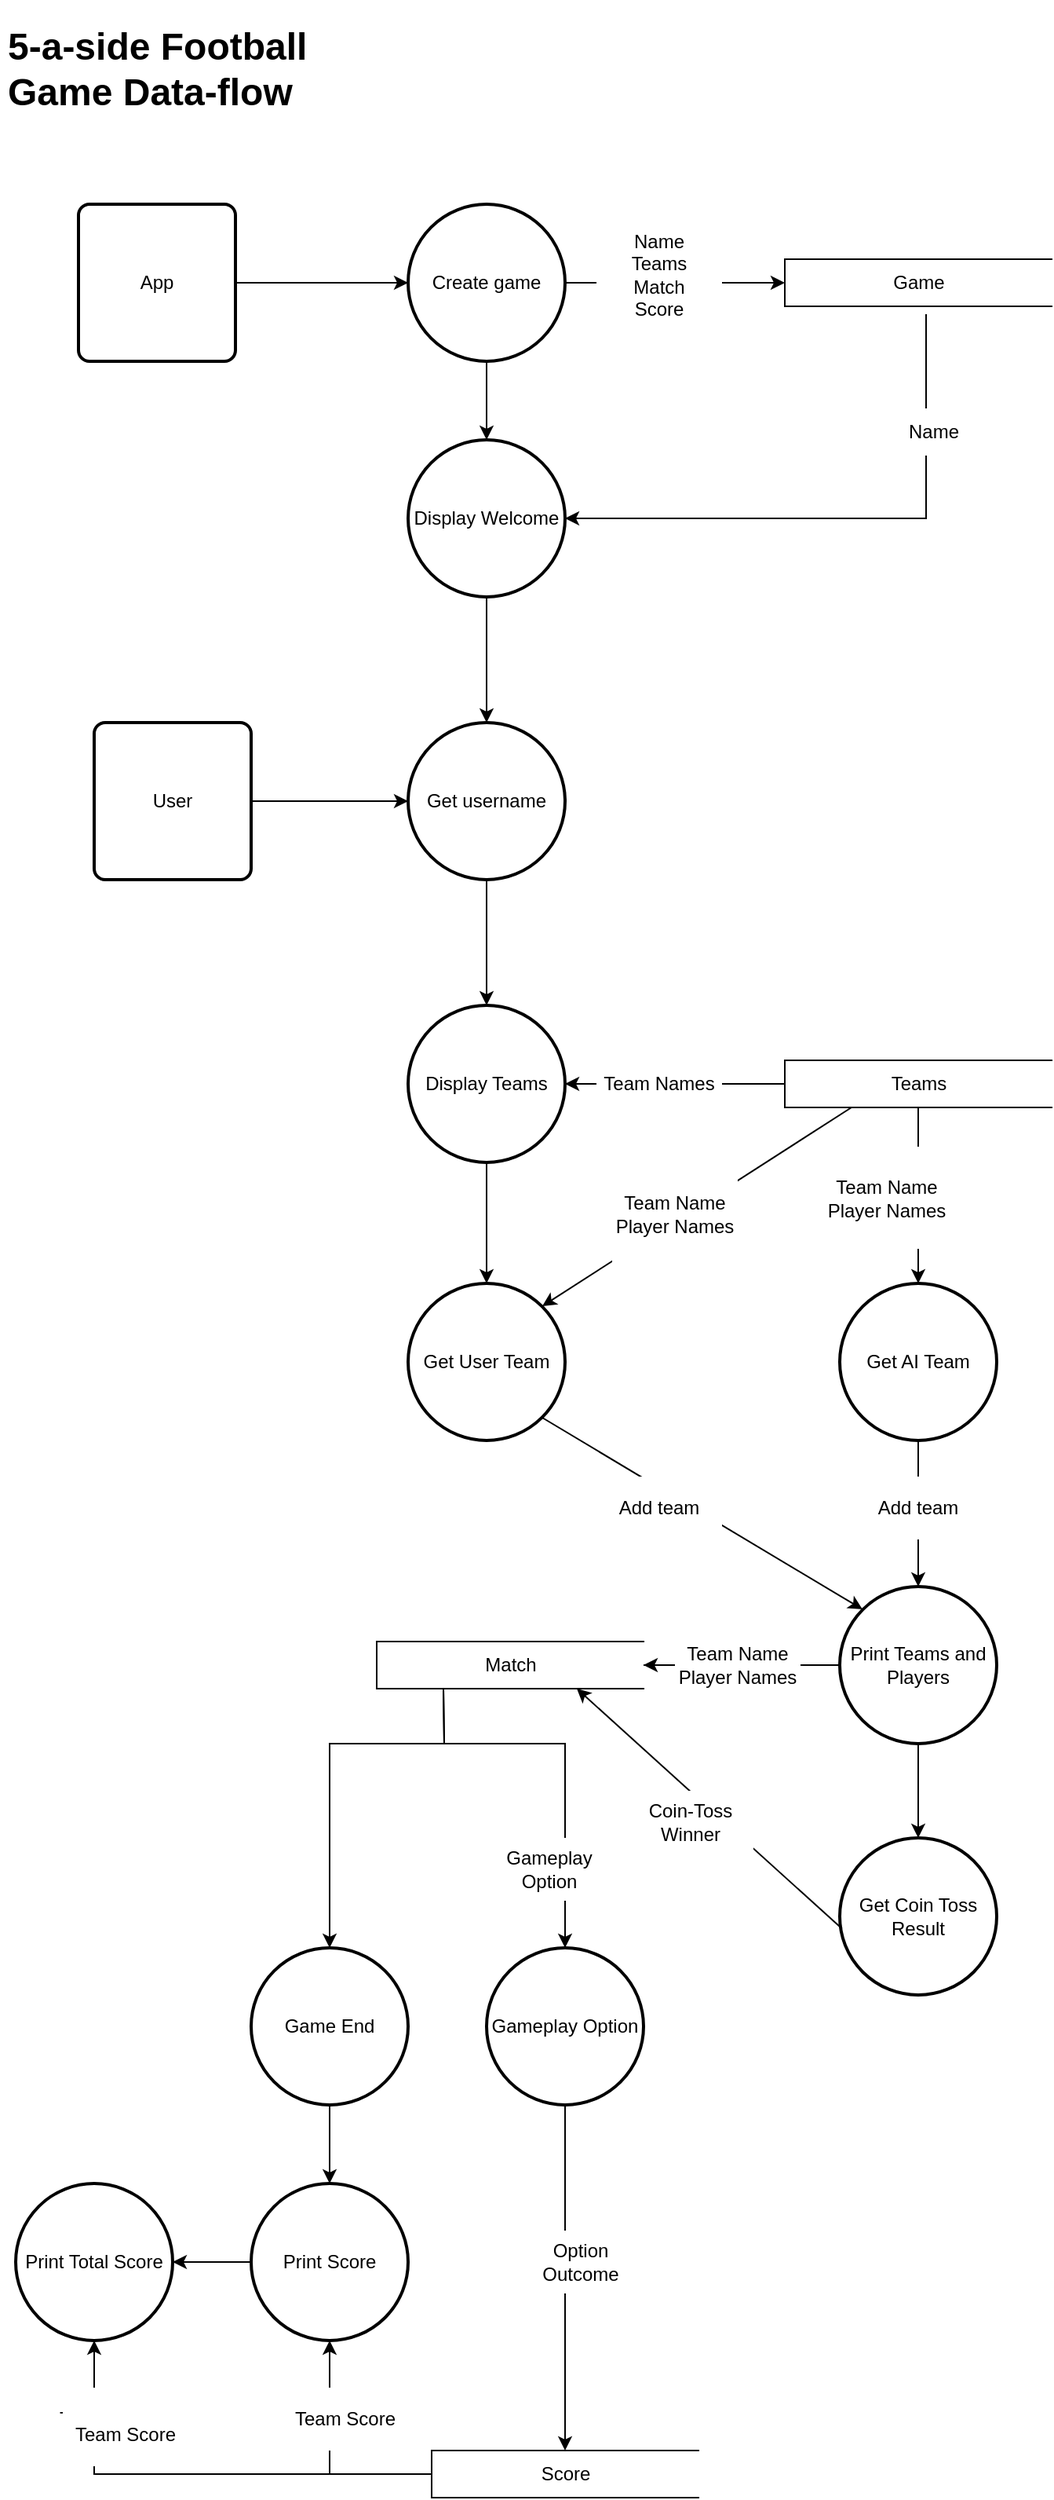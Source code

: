 <mxfile version="15.8.9" type="device"><diagram id="7En2sO-2Jk7Gg1pljkpY" name="Page-1"><mxGraphModel dx="1038" dy="489" grid="1" gridSize="10" guides="1" tooltips="1" connect="1" arrows="1" fold="1" page="1" pageScale="1" pageWidth="1169" pageHeight="827" math="0" shadow="0"><root><mxCell id="0"/><mxCell id="1" parent="0"/><mxCell id="9Q53_2FYMakE8OvdwxDR-1" value="&lt;h1&gt;5-a-side Football Game Data-flow&lt;/h1&gt;&lt;p&gt;&lt;br&gt;&lt;/p&gt;" style="text;html=1;strokeColor=none;fillColor=none;spacing=5;spacingTop=-20;whiteSpace=wrap;overflow=hidden;rounded=0;" vertex="1" parent="1"><mxGeometry x="20" y="20" width="240" height="80" as="geometry"/></mxCell><mxCell id="9Q53_2FYMakE8OvdwxDR-3" value="App" style="rounded=1;whiteSpace=wrap;html=1;absoluteArcSize=1;arcSize=14;strokeWidth=2;" vertex="1" parent="1"><mxGeometry x="70" y="140" width="100" height="100" as="geometry"/></mxCell><mxCell id="9Q53_2FYMakE8OvdwxDR-5" value="Create game" style="strokeWidth=2;html=1;shape=mxgraph.flowchart.start_2;whiteSpace=wrap;" vertex="1" parent="1"><mxGeometry x="280" y="140" width="100" height="100" as="geometry"/></mxCell><mxCell id="9Q53_2FYMakE8OvdwxDR-6" value="" style="endArrow=classic;html=1;rounded=0;exitX=1;exitY=0.5;exitDx=0;exitDy=0;entryX=0;entryY=0.5;entryDx=0;entryDy=0;entryPerimeter=0;" edge="1" parent="1" source="9Q53_2FYMakE8OvdwxDR-3" target="9Q53_2FYMakE8OvdwxDR-5"><mxGeometry width="50" height="50" relative="1" as="geometry"><mxPoint x="500" y="280" as="sourcePoint"/><mxPoint x="550" y="230" as="targetPoint"/></mxGeometry></mxCell><mxCell id="9Q53_2FYMakE8OvdwxDR-8" value="Game" style="html=1;dashed=0;whitespace=wrap;shape=partialRectangle;right=0;" vertex="1" parent="1"><mxGeometry x="520" y="175" width="170" height="30" as="geometry"/></mxCell><mxCell id="9Q53_2FYMakE8OvdwxDR-10" value="" style="endArrow=classic;html=1;rounded=0;exitX=1;exitY=0.5;exitDx=0;exitDy=0;exitPerimeter=0;entryX=0;entryY=0.5;entryDx=0;entryDy=0;" edge="1" parent="1" source="9Q53_2FYMakE8OvdwxDR-5" target="9Q53_2FYMakE8OvdwxDR-8"><mxGeometry width="50" height="50" relative="1" as="geometry"><mxPoint x="500" y="280" as="sourcePoint"/><mxPoint x="550" y="230" as="targetPoint"/></mxGeometry></mxCell><mxCell id="9Q53_2FYMakE8OvdwxDR-11" value="Name&lt;br&gt;Teams&lt;br&gt;Match&lt;br&gt;Score" style="text;html=1;strokeColor=none;fillColor=default;align=center;verticalAlign=middle;whiteSpace=wrap;rounded=0;" vertex="1" parent="1"><mxGeometry x="400" y="120" width="80" height="130" as="geometry"/></mxCell><mxCell id="9Q53_2FYMakE8OvdwxDR-21" value="" style="edgeStyle=orthogonalEdgeStyle;rounded=0;orthogonalLoop=1;jettySize=auto;html=1;" edge="1" parent="1" source="9Q53_2FYMakE8OvdwxDR-12" target="9Q53_2FYMakE8OvdwxDR-20"><mxGeometry relative="1" as="geometry"/></mxCell><mxCell id="9Q53_2FYMakE8OvdwxDR-12" value="Display Welcome" style="strokeWidth=2;html=1;shape=mxgraph.flowchart.start_2;whiteSpace=wrap;" vertex="1" parent="1"><mxGeometry x="280" y="290" width="100" height="100" as="geometry"/></mxCell><mxCell id="9Q53_2FYMakE8OvdwxDR-13" value="" style="endArrow=classic;html=1;rounded=0;entryX=1;entryY=0.5;entryDx=0;entryDy=0;entryPerimeter=0;" edge="1" parent="1" target="9Q53_2FYMakE8OvdwxDR-12"><mxGeometry width="50" height="50" relative="1" as="geometry"><mxPoint x="610" y="210" as="sourcePoint"/><mxPoint x="550" y="260" as="targetPoint"/><Array as="points"><mxPoint x="610" y="340"/></Array></mxGeometry></mxCell><mxCell id="9Q53_2FYMakE8OvdwxDR-14" value="" style="endArrow=classic;html=1;rounded=0;exitX=0.5;exitY=1;exitDx=0;exitDy=0;exitPerimeter=0;entryX=0.5;entryY=0;entryDx=0;entryDy=0;entryPerimeter=0;" edge="1" parent="1" source="9Q53_2FYMakE8OvdwxDR-5" target="9Q53_2FYMakE8OvdwxDR-12"><mxGeometry width="50" height="50" relative="1" as="geometry"><mxPoint x="500" y="310" as="sourcePoint"/><mxPoint x="550" y="260" as="targetPoint"/></mxGeometry></mxCell><mxCell id="9Q53_2FYMakE8OvdwxDR-17" value="Name" style="text;html=1;strokeColor=none;fillColor=default;align=center;verticalAlign=middle;whiteSpace=wrap;rounded=0;" vertex="1" parent="1"><mxGeometry x="585" y="270" width="60" height="30" as="geometry"/></mxCell><mxCell id="9Q53_2FYMakE8OvdwxDR-22" value="" style="edgeStyle=orthogonalEdgeStyle;rounded=0;orthogonalLoop=1;jettySize=auto;html=1;" edge="1" parent="1" source="9Q53_2FYMakE8OvdwxDR-19" target="9Q53_2FYMakE8OvdwxDR-20"><mxGeometry relative="1" as="geometry"/></mxCell><mxCell id="9Q53_2FYMakE8OvdwxDR-19" value="User" style="rounded=1;whiteSpace=wrap;html=1;absoluteArcSize=1;arcSize=14;strokeWidth=2;" vertex="1" parent="1"><mxGeometry x="80" y="470" width="100" height="100" as="geometry"/></mxCell><mxCell id="9Q53_2FYMakE8OvdwxDR-24" value="" style="edgeStyle=orthogonalEdgeStyle;rounded=0;orthogonalLoop=1;jettySize=auto;html=1;" edge="1" parent="1" source="9Q53_2FYMakE8OvdwxDR-20" target="9Q53_2FYMakE8OvdwxDR-23"><mxGeometry relative="1" as="geometry"/></mxCell><mxCell id="9Q53_2FYMakE8OvdwxDR-20" value="Get username" style="strokeWidth=2;html=1;shape=mxgraph.flowchart.start_2;whiteSpace=wrap;" vertex="1" parent="1"><mxGeometry x="280" y="470" width="100" height="100" as="geometry"/></mxCell><mxCell id="9Q53_2FYMakE8OvdwxDR-27" value="" style="edgeStyle=orthogonalEdgeStyle;rounded=0;orthogonalLoop=1;jettySize=auto;html=1;" edge="1" parent="1" source="9Q53_2FYMakE8OvdwxDR-23" target="9Q53_2FYMakE8OvdwxDR-26"><mxGeometry relative="1" as="geometry"/></mxCell><mxCell id="9Q53_2FYMakE8OvdwxDR-23" value="Display Teams" style="strokeWidth=2;html=1;shape=mxgraph.flowchart.start_2;whiteSpace=wrap;" vertex="1" parent="1"><mxGeometry x="280" y="650" width="100" height="100" as="geometry"/></mxCell><mxCell id="9Q53_2FYMakE8OvdwxDR-25" value="Teams" style="html=1;dashed=0;whitespace=wrap;shape=partialRectangle;right=0;" vertex="1" parent="1"><mxGeometry x="520" y="685" width="170" height="30" as="geometry"/></mxCell><mxCell id="9Q53_2FYMakE8OvdwxDR-26" value="Get User Team" style="strokeWidth=2;html=1;shape=mxgraph.flowchart.start_2;whiteSpace=wrap;" vertex="1" parent="1"><mxGeometry x="280" y="827" width="100" height="100" as="geometry"/></mxCell><mxCell id="9Q53_2FYMakE8OvdwxDR-28" value="" style="endArrow=classic;html=1;rounded=0;entryX=1;entryY=0.5;entryDx=0;entryDy=0;entryPerimeter=0;exitX=0;exitY=0.5;exitDx=0;exitDy=0;" edge="1" parent="1" source="9Q53_2FYMakE8OvdwxDR-25" target="9Q53_2FYMakE8OvdwxDR-23"><mxGeometry width="50" height="50" relative="1" as="geometry"><mxPoint x="500" y="700" as="sourcePoint"/><mxPoint x="550" y="660" as="targetPoint"/></mxGeometry></mxCell><mxCell id="9Q53_2FYMakE8OvdwxDR-29" value="Team Names" style="text;html=1;strokeColor=none;fillColor=default;align=center;verticalAlign=middle;whiteSpace=wrap;rounded=0;" vertex="1" parent="1"><mxGeometry x="400" y="667.5" width="80" height="65" as="geometry"/></mxCell><mxCell id="9Q53_2FYMakE8OvdwxDR-35" value="Get AI Team" style="strokeWidth=2;html=1;shape=mxgraph.flowchart.start_2;whiteSpace=wrap;" vertex="1" parent="1"><mxGeometry x="555" y="827" width="100" height="100" as="geometry"/></mxCell><mxCell id="9Q53_2FYMakE8OvdwxDR-46" value="" style="endArrow=classic;html=1;rounded=0;exitX=0.25;exitY=1;exitDx=0;exitDy=0;entryX=0.855;entryY=0.145;entryDx=0;entryDy=0;entryPerimeter=0;" edge="1" parent="1" source="9Q53_2FYMakE8OvdwxDR-25" target="9Q53_2FYMakE8OvdwxDR-26"><mxGeometry width="50" height="50" relative="1" as="geometry"><mxPoint x="500" y="940" as="sourcePoint"/><mxPoint x="550" y="890" as="targetPoint"/></mxGeometry></mxCell><mxCell id="9Q53_2FYMakE8OvdwxDR-33" value="Team Name&lt;br&gt;Player Names" style="text;html=1;strokeColor=none;fillColor=default;align=center;verticalAlign=middle;whiteSpace=wrap;rounded=0;" vertex="1" parent="1"><mxGeometry x="410" y="750" width="80" height="65" as="geometry"/></mxCell><mxCell id="9Q53_2FYMakE8OvdwxDR-48" value="" style="endArrow=classic;html=1;rounded=0;exitX=0.5;exitY=1;exitDx=0;exitDy=0;entryX=0.5;entryY=0;entryDx=0;entryDy=0;entryPerimeter=0;" edge="1" parent="1" source="9Q53_2FYMakE8OvdwxDR-25" target="9Q53_2FYMakE8OvdwxDR-35"><mxGeometry width="50" height="50" relative="1" as="geometry"><mxPoint x="500" y="940" as="sourcePoint"/><mxPoint x="550" y="890" as="targetPoint"/></mxGeometry></mxCell><mxCell id="9Q53_2FYMakE8OvdwxDR-37" value="Team Name&lt;br&gt;Player Names" style="text;html=1;strokeColor=none;fillColor=default;align=center;verticalAlign=middle;whiteSpace=wrap;rounded=0;" vertex="1" parent="1"><mxGeometry x="545" y="740" width="80" height="65" as="geometry"/></mxCell><mxCell id="9Q53_2FYMakE8OvdwxDR-49" value="" style="endArrow=classic;html=1;rounded=0;exitX=0.5;exitY=1;exitDx=0;exitDy=0;exitPerimeter=0;entryX=0.5;entryY=0;entryDx=0;entryDy=0;entryPerimeter=0;" edge="1" parent="1" source="9Q53_2FYMakE8OvdwxDR-35" target="9Q53_2FYMakE8OvdwxDR-53"><mxGeometry width="50" height="50" relative="1" as="geometry"><mxPoint x="500" y="940" as="sourcePoint"/><mxPoint x="585" y="1020" as="targetPoint"/></mxGeometry></mxCell><mxCell id="9Q53_2FYMakE8OvdwxDR-44" value="Add team" style="text;html=1;strokeColor=none;fillColor=default;align=center;verticalAlign=middle;whiteSpace=wrap;rounded=0;" vertex="1" parent="1"><mxGeometry x="565" y="950" width="80" height="40" as="geometry"/></mxCell><mxCell id="9Q53_2FYMakE8OvdwxDR-50" value="" style="endArrow=classic;html=1;rounded=0;exitX=0.855;exitY=0.855;exitDx=0;exitDy=0;exitPerimeter=0;entryX=0.145;entryY=0.145;entryDx=0;entryDy=0;entryPerimeter=0;" edge="1" parent="1" source="9Q53_2FYMakE8OvdwxDR-26" target="9Q53_2FYMakE8OvdwxDR-53"><mxGeometry width="50" height="50" relative="1" as="geometry"><mxPoint x="500" y="940" as="sourcePoint"/><mxPoint x="542.5" y="1020" as="targetPoint"/></mxGeometry></mxCell><mxCell id="9Q53_2FYMakE8OvdwxDR-51" value="Add team" style="text;html=1;strokeColor=none;fillColor=default;align=center;verticalAlign=middle;whiteSpace=wrap;rounded=0;" vertex="1" parent="1"><mxGeometry x="400" y="950" width="80" height="40" as="geometry"/></mxCell><mxCell id="9Q53_2FYMakE8OvdwxDR-58" value="" style="edgeStyle=orthogonalEdgeStyle;rounded=0;orthogonalLoop=1;jettySize=auto;html=1;startArrow=none;" edge="1" parent="1" source="9Q53_2FYMakE8OvdwxDR-64" target="9Q53_2FYMakE8OvdwxDR-57"><mxGeometry relative="1" as="geometry"/></mxCell><mxCell id="9Q53_2FYMakE8OvdwxDR-53" value="Print Teams and Players" style="strokeWidth=2;html=1;shape=mxgraph.flowchart.start_2;whiteSpace=wrap;" vertex="1" parent="1"><mxGeometry x="555" y="1020" width="100" height="100" as="geometry"/></mxCell><mxCell id="9Q53_2FYMakE8OvdwxDR-57" value="Match" style="html=1;dashed=0;whitespace=wrap;shape=partialRectangle;right=0;" vertex="1" parent="1"><mxGeometry x="260" y="1055" width="170" height="30" as="geometry"/></mxCell><mxCell id="9Q53_2FYMakE8OvdwxDR-64" value="Team Name&lt;br&gt;Player Names" style="text;html=1;strokeColor=none;fillColor=default;align=center;verticalAlign=middle;whiteSpace=wrap;rounded=0;" vertex="1" parent="1"><mxGeometry x="450" y="1037.5" width="80" height="65" as="geometry"/></mxCell><mxCell id="9Q53_2FYMakE8OvdwxDR-65" value="" style="edgeStyle=orthogonalEdgeStyle;rounded=0;orthogonalLoop=1;jettySize=auto;html=1;endArrow=none;" edge="1" parent="1" source="9Q53_2FYMakE8OvdwxDR-53" target="9Q53_2FYMakE8OvdwxDR-64"><mxGeometry relative="1" as="geometry"><mxPoint x="535" y="1070" as="sourcePoint"/><mxPoint x="430" y="1070" as="targetPoint"/></mxGeometry></mxCell><mxCell id="9Q53_2FYMakE8OvdwxDR-67" value="Get Coin Toss Result" style="strokeWidth=2;html=1;shape=mxgraph.flowchart.start_2;whiteSpace=wrap;" vertex="1" parent="1"><mxGeometry x="555" y="1180" width="100" height="100" as="geometry"/></mxCell><mxCell id="9Q53_2FYMakE8OvdwxDR-68" value="" style="endArrow=classic;html=1;rounded=0;exitX=0.5;exitY=1;exitDx=0;exitDy=0;exitPerimeter=0;entryX=0.5;entryY=0;entryDx=0;entryDy=0;entryPerimeter=0;" edge="1" parent="1" source="9Q53_2FYMakE8OvdwxDR-53" target="9Q53_2FYMakE8OvdwxDR-67"><mxGeometry width="50" height="50" relative="1" as="geometry"><mxPoint x="540" y="1110" as="sourcePoint"/><mxPoint x="590" y="1060" as="targetPoint"/></mxGeometry></mxCell><mxCell id="9Q53_2FYMakE8OvdwxDR-69" value="" style="endArrow=classic;html=1;rounded=0;exitX=0.014;exitY=0.578;exitDx=0;exitDy=0;exitPerimeter=0;entryX=0.75;entryY=1;entryDx=0;entryDy=0;" edge="1" parent="1" source="9Q53_2FYMakE8OvdwxDR-67" target="9Q53_2FYMakE8OvdwxDR-57"><mxGeometry width="50" height="50" relative="1" as="geometry"><mxPoint x="540" y="1110" as="sourcePoint"/><mxPoint x="590" y="1060" as="targetPoint"/></mxGeometry></mxCell><mxCell id="9Q53_2FYMakE8OvdwxDR-70" value="Coin-Toss Winner" style="text;html=1;strokeColor=none;fillColor=default;align=center;verticalAlign=middle;whiteSpace=wrap;rounded=0;" vertex="1" parent="1"><mxGeometry x="420" y="1150" width="80" height="40" as="geometry"/></mxCell><mxCell id="9Q53_2FYMakE8OvdwxDR-71" value="Score" style="html=1;dashed=0;whitespace=wrap;shape=partialRectangle;right=0;" vertex="1" parent="1"><mxGeometry x="295" y="1570" width="170" height="30" as="geometry"/></mxCell><mxCell id="9Q53_2FYMakE8OvdwxDR-77" value="" style="edgeStyle=orthogonalEdgeStyle;rounded=0;orthogonalLoop=1;jettySize=auto;html=1;exitX=0.5;exitY=1;exitDx=0;exitDy=0;exitPerimeter=0;" edge="1" parent="1" source="9Q53_2FYMakE8OvdwxDR-80" target="9Q53_2FYMakE8OvdwxDR-71"><mxGeometry relative="1" as="geometry"/></mxCell><mxCell id="9Q53_2FYMakE8OvdwxDR-72" value="Game End" style="strokeWidth=2;html=1;shape=mxgraph.flowchart.start_2;whiteSpace=wrap;" vertex="1" parent="1"><mxGeometry x="180" y="1250" width="100" height="100" as="geometry"/></mxCell><mxCell id="9Q53_2FYMakE8OvdwxDR-73" value="" style="endArrow=classic;html=1;rounded=0;exitX=0.25;exitY=1;exitDx=0;exitDy=0;entryX=0.5;entryY=0;entryDx=0;entryDy=0;entryPerimeter=0;" edge="1" parent="1" source="9Q53_2FYMakE8OvdwxDR-57" target="9Q53_2FYMakE8OvdwxDR-72"><mxGeometry width="50" height="50" relative="1" as="geometry"><mxPoint x="300" y="1090" as="sourcePoint"/><mxPoint x="303" y="1250" as="targetPoint"/><Array as="points"><mxPoint x="303" y="1120"/><mxPoint x="230" y="1120"/></Array></mxGeometry></mxCell><mxCell id="9Q53_2FYMakE8OvdwxDR-78" value="Option Outcome" style="text;html=1;strokeColor=none;fillColor=default;align=center;verticalAlign=middle;whiteSpace=wrap;rounded=0;" vertex="1" parent="1"><mxGeometry x="350" y="1430" width="80" height="40" as="geometry"/></mxCell><mxCell id="9Q53_2FYMakE8OvdwxDR-80" value="Gameplay Option" style="strokeWidth=2;html=1;shape=mxgraph.flowchart.start_2;whiteSpace=wrap;" vertex="1" parent="1"><mxGeometry x="330" y="1250" width="100" height="100" as="geometry"/></mxCell><mxCell id="9Q53_2FYMakE8OvdwxDR-81" value="" style="endArrow=classic;html=1;rounded=0;entryX=0.5;entryY=0;entryDx=0;entryDy=0;entryPerimeter=0;exitX=0.25;exitY=1;exitDx=0;exitDy=0;" edge="1" parent="1" source="9Q53_2FYMakE8OvdwxDR-57" target="9Q53_2FYMakE8OvdwxDR-80"><mxGeometry width="50" height="50" relative="1" as="geometry"><mxPoint x="300" y="1080" as="sourcePoint"/><mxPoint x="590" y="1260" as="targetPoint"/><Array as="points"><mxPoint x="303" y="1120"/><mxPoint x="380" y="1120"/></Array></mxGeometry></mxCell><mxCell id="9Q53_2FYMakE8OvdwxDR-75" value="Gameplay Option" style="text;html=1;strokeColor=none;fillColor=default;align=center;verticalAlign=middle;whiteSpace=wrap;rounded=0;" vertex="1" parent="1"><mxGeometry x="330" y="1180" width="80" height="40" as="geometry"/></mxCell><mxCell id="9Q53_2FYMakE8OvdwxDR-83" value="Print Score" style="strokeWidth=2;html=1;shape=mxgraph.flowchart.start_2;whiteSpace=wrap;" vertex="1" parent="1"><mxGeometry x="180" y="1400" width="100" height="100" as="geometry"/></mxCell><mxCell id="9Q53_2FYMakE8OvdwxDR-84" value="Print Total Score" style="strokeWidth=2;html=1;shape=mxgraph.flowchart.start_2;whiteSpace=wrap;" vertex="1" parent="1"><mxGeometry x="30" y="1400" width="100" height="100" as="geometry"/></mxCell><mxCell id="9Q53_2FYMakE8OvdwxDR-85" value="" style="endArrow=classic;html=1;rounded=0;exitX=0.5;exitY=1;exitDx=0;exitDy=0;exitPerimeter=0;entryX=0.5;entryY=0;entryDx=0;entryDy=0;entryPerimeter=0;" edge="1" parent="1" source="9Q53_2FYMakE8OvdwxDR-72" target="9Q53_2FYMakE8OvdwxDR-83"><mxGeometry width="50" height="50" relative="1" as="geometry"><mxPoint x="300" y="1420" as="sourcePoint"/><mxPoint x="350" y="1370" as="targetPoint"/></mxGeometry></mxCell><mxCell id="9Q53_2FYMakE8OvdwxDR-86" value="" style="endArrow=classic;html=1;rounded=0;exitX=0;exitY=0.5;exitDx=0;exitDy=0;exitPerimeter=0;entryX=1;entryY=0.5;entryDx=0;entryDy=0;entryPerimeter=0;" edge="1" parent="1" source="9Q53_2FYMakE8OvdwxDR-83" target="9Q53_2FYMakE8OvdwxDR-84"><mxGeometry width="50" height="50" relative="1" as="geometry"><mxPoint x="300" y="1420" as="sourcePoint"/><mxPoint x="350" y="1370" as="targetPoint"/></mxGeometry></mxCell><mxCell id="9Q53_2FYMakE8OvdwxDR-87" value="" style="endArrow=classic;html=1;rounded=0;exitX=0;exitY=0.5;exitDx=0;exitDy=0;entryX=0.5;entryY=1;entryDx=0;entryDy=0;entryPerimeter=0;" edge="1" parent="1" source="9Q53_2FYMakE8OvdwxDR-71" target="9Q53_2FYMakE8OvdwxDR-84"><mxGeometry width="50" height="50" relative="1" as="geometry"><mxPoint x="300" y="1420" as="sourcePoint"/><mxPoint x="350" y="1370" as="targetPoint"/><Array as="points"><mxPoint x="80" y="1585"/></Array></mxGeometry></mxCell><mxCell id="9Q53_2FYMakE8OvdwxDR-88" value="" style="endArrow=classic;html=1;rounded=0;exitX=0;exitY=0.5;exitDx=0;exitDy=0;entryX=0.5;entryY=1;entryDx=0;entryDy=0;entryPerimeter=0;" edge="1" parent="1" source="9Q53_2FYMakE8OvdwxDR-71" target="9Q53_2FYMakE8OvdwxDR-83"><mxGeometry width="50" height="50" relative="1" as="geometry"><mxPoint x="300" y="1420" as="sourcePoint"/><mxPoint x="350" y="1370" as="targetPoint"/><Array as="points"><mxPoint x="230" y="1585"/></Array></mxGeometry></mxCell><mxCell id="9Q53_2FYMakE8OvdwxDR-90" value="Team Score" style="text;html=1;strokeColor=none;fillColor=default;align=center;verticalAlign=middle;whiteSpace=wrap;rounded=0;" vertex="1" parent="1"><mxGeometry x="200" y="1530" width="80" height="40" as="geometry"/></mxCell><mxCell id="9Q53_2FYMakE8OvdwxDR-92" value="Team Score" style="text;html=1;strokeColor=none;fillColor=default;align=center;verticalAlign=middle;whiteSpace=wrap;rounded=0;" vertex="1" parent="1"><mxGeometry x="50" y="1530" width="80" height="40" as="geometry"/></mxCell><mxCell id="9Q53_2FYMakE8OvdwxDR-93" value="Team Score" style="text;html=1;strokeColor=none;fillColor=default;align=center;verticalAlign=middle;whiteSpace=wrap;rounded=0;" vertex="1" parent="1"><mxGeometry x="60" y="1540" width="80" height="40" as="geometry"/></mxCell></root></mxGraphModel></diagram></mxfile>